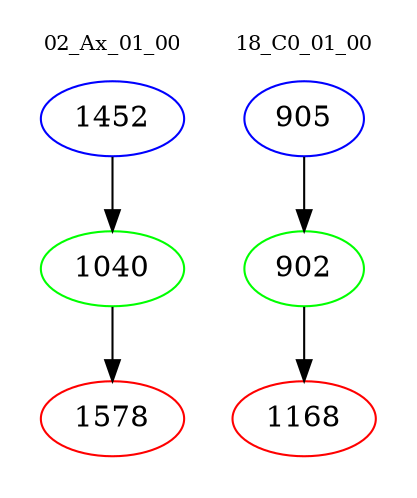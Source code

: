 digraph{
subgraph cluster_0 {
color = white
label = "02_Ax_01_00";
fontsize=10;
T0_1452 [label="1452", color="blue"]
T0_1452 -> T0_1040 [color="black"]
T0_1040 [label="1040", color="green"]
T0_1040 -> T0_1578 [color="black"]
T0_1578 [label="1578", color="red"]
}
subgraph cluster_1 {
color = white
label = "18_C0_01_00";
fontsize=10;
T1_905 [label="905", color="blue"]
T1_905 -> T1_902 [color="black"]
T1_902 [label="902", color="green"]
T1_902 -> T1_1168 [color="black"]
T1_1168 [label="1168", color="red"]
}
}
